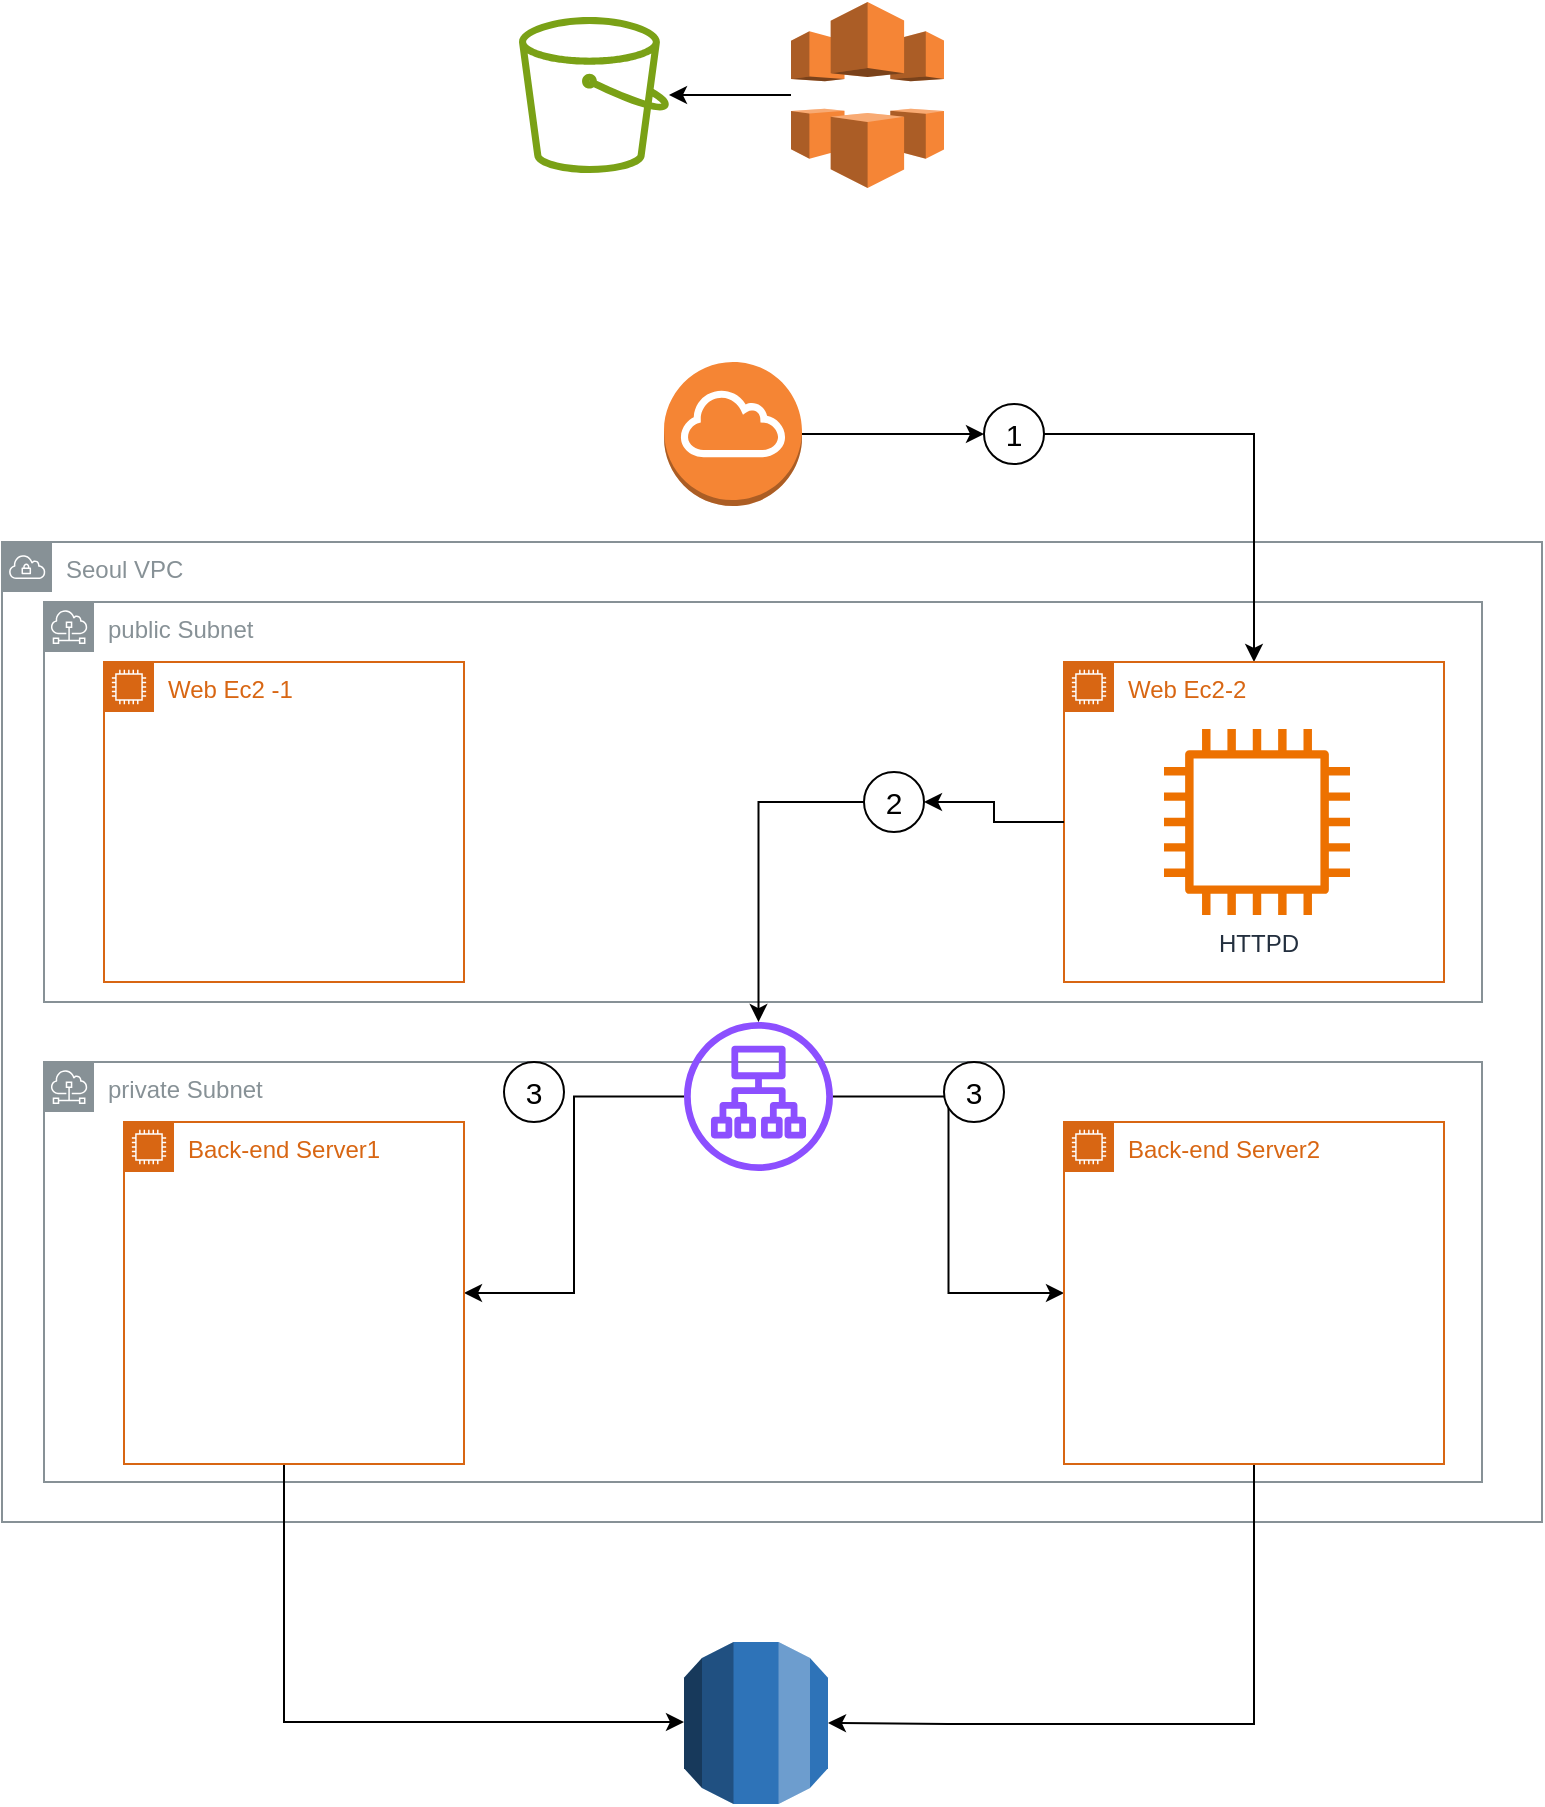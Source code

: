 <mxfile version="24.7.8">
  <diagram name="페이지-1" id="gEjbSBtVTCQcQ6EyD5Wo">
    <mxGraphModel dx="1036" dy="1775" grid="1" gridSize="10" guides="1" tooltips="1" connect="1" arrows="1" fold="1" page="1" pageScale="1" pageWidth="827" pageHeight="1169" math="0" shadow="0">
      <root>
        <mxCell id="0" />
        <mxCell id="1" parent="0" />
        <mxCell id="YralpBAGlCa2LgMJEP6P-31" value="public Subnet" style="sketch=0;outlineConnect=0;gradientColor=none;html=1;whiteSpace=wrap;fontSize=12;fontStyle=0;shape=mxgraph.aws4.group;grIcon=mxgraph.aws4.group_subnet;strokeColor=#879196;fillColor=none;verticalAlign=top;align=left;spacingLeft=30;fontColor=#879196;dashed=0;" parent="1" vertex="1">
          <mxGeometry x="50" y="50" width="719" height="200" as="geometry" />
        </mxCell>
        <mxCell id="YralpBAGlCa2LgMJEP6P-1" value="Seoul VPC" style="sketch=0;outlineConnect=0;gradientColor=none;html=1;whiteSpace=wrap;fontSize=12;fontStyle=0;shape=mxgraph.aws4.group;grIcon=mxgraph.aws4.group_vpc;strokeColor=#879196;fillColor=none;verticalAlign=top;align=left;spacingLeft=30;fontColor=#879196;dashed=0;" parent="1" vertex="1">
          <mxGeometry x="29" y="20" width="770" height="490" as="geometry" />
        </mxCell>
        <mxCell id="YralpBAGlCa2LgMJEP6P-32" value="private Subnet" style="sketch=0;outlineConnect=0;gradientColor=none;html=1;whiteSpace=wrap;fontSize=12;fontStyle=0;shape=mxgraph.aws4.group;grIcon=mxgraph.aws4.group_subnet;strokeColor=#879196;fillColor=none;verticalAlign=top;align=left;spacingLeft=30;fontColor=#879196;dashed=0;" parent="1" vertex="1">
          <mxGeometry x="50" y="280" width="719" height="210" as="geometry" />
        </mxCell>
        <mxCell id="YralpBAGlCa2LgMJEP6P-4" style="edgeStyle=orthogonalEdgeStyle;rounded=0;orthogonalLoop=1;jettySize=auto;html=1;exitX=1;exitY=0.5;exitDx=0;exitDy=0;exitPerimeter=0;" parent="1" source="YralpBAGlCa2LgMJEP6P-5" target="YralpBAGlCa2LgMJEP6P-3" edge="1">
          <mxGeometry relative="1" as="geometry" />
        </mxCell>
        <mxCell id="YralpBAGlCa2LgMJEP6P-2" value="" style="outlineConnect=0;dashed=0;verticalLabelPosition=bottom;verticalAlign=top;align=center;html=1;shape=mxgraph.aws3.internet_gateway;fillColor=#F58534;gradientColor=none;" parent="1" vertex="1">
          <mxGeometry x="360" y="-70" width="69" height="72" as="geometry" />
        </mxCell>
        <mxCell id="YralpBAGlCa2LgMJEP6P-19" value="" style="edgeStyle=orthogonalEdgeStyle;rounded=0;orthogonalLoop=1;jettySize=auto;html=1;" parent="1" source="YralpBAGlCa2LgMJEP6P-21" target="YralpBAGlCa2LgMJEP6P-7" edge="1">
          <mxGeometry relative="1" as="geometry" />
        </mxCell>
        <mxCell id="YralpBAGlCa2LgMJEP6P-3" value="Web Ec2-2" style="points=[[0,0],[0.25,0],[0.5,0],[0.75,0],[1,0],[1,0.25],[1,0.5],[1,0.75],[1,1],[0.75,1],[0.5,1],[0.25,1],[0,1],[0,0.75],[0,0.5],[0,0.25]];outlineConnect=0;gradientColor=none;html=1;whiteSpace=wrap;fontSize=12;fontStyle=0;container=0;pointerEvents=0;collapsible=0;recursiveResize=0;shape=mxgraph.aws4.group;grIcon=mxgraph.aws4.group_ec2_instance_contents;strokeColor=#D86613;fillColor=none;verticalAlign=top;align=left;spacingLeft=30;fontColor=#D86613;dashed=0;" parent="1" vertex="1">
          <mxGeometry x="560" y="80" width="190" height="160" as="geometry" />
        </mxCell>
        <mxCell id="YralpBAGlCa2LgMJEP6P-12" value="" style="edgeStyle=orthogonalEdgeStyle;rounded=0;orthogonalLoop=1;jettySize=auto;html=1;entryX=1;entryY=0.5;entryDx=0;entryDy=0;" parent="1" source="YralpBAGlCa2LgMJEP6P-7" target="YralpBAGlCa2LgMJEP6P-8" edge="1">
          <mxGeometry relative="1" as="geometry">
            <mxPoint x="404.5" y="368" as="targetPoint" />
          </mxGeometry>
        </mxCell>
        <mxCell id="YralpBAGlCa2LgMJEP6P-17" style="edgeStyle=orthogonalEdgeStyle;rounded=0;orthogonalLoop=1;jettySize=auto;html=1;entryX=0;entryY=0.5;entryDx=0;entryDy=0;" parent="1" source="YralpBAGlCa2LgMJEP6P-7" target="YralpBAGlCa2LgMJEP6P-9" edge="1">
          <mxGeometry relative="1" as="geometry" />
        </mxCell>
        <mxCell id="YralpBAGlCa2LgMJEP6P-7" value="" style="sketch=0;outlineConnect=0;fontColor=#232F3E;gradientColor=none;fillColor=#8C4FFF;strokeColor=none;dashed=0;verticalLabelPosition=bottom;verticalAlign=top;align=center;html=1;fontSize=12;fontStyle=0;aspect=fixed;pointerEvents=1;shape=mxgraph.aws4.application_load_balancer;" parent="1" vertex="1">
          <mxGeometry x="370" y="260" width="74.5" height="74.5" as="geometry" />
        </mxCell>
        <mxCell id="YralpBAGlCa2LgMJEP6P-28" value="" style="edgeStyle=orthogonalEdgeStyle;rounded=0;orthogonalLoop=1;jettySize=auto;html=1;" parent="1" source="YralpBAGlCa2LgMJEP6P-8" target="YralpBAGlCa2LgMJEP6P-25" edge="1">
          <mxGeometry relative="1" as="geometry">
            <mxPoint x="370" y="590" as="targetPoint" />
            <Array as="points">
              <mxPoint x="170" y="610" />
            </Array>
          </mxGeometry>
        </mxCell>
        <mxCell id="YralpBAGlCa2LgMJEP6P-8" value="Back-end Server1" style="points=[[0,0],[0.25,0],[0.5,0],[0.75,0],[1,0],[1,0.25],[1,0.5],[1,0.75],[1,1],[0.75,1],[0.5,1],[0.25,1],[0,1],[0,0.75],[0,0.5],[0,0.25]];outlineConnect=0;gradientColor=none;html=1;whiteSpace=wrap;fontSize=12;fontStyle=0;container=1;pointerEvents=0;collapsible=0;recursiveResize=0;shape=mxgraph.aws4.group;grIcon=mxgraph.aws4.group_ec2_instance_contents;strokeColor=#D86613;fillColor=none;verticalAlign=top;align=left;spacingLeft=30;fontColor=#D86613;dashed=0;" parent="1" vertex="1">
          <mxGeometry x="90" y="310" width="170" height="171" as="geometry" />
        </mxCell>
        <mxCell id="YralpBAGlCa2LgMJEP6P-30" value="" style="edgeStyle=orthogonalEdgeStyle;rounded=0;orthogonalLoop=1;jettySize=auto;html=1;entryX=1;entryY=0.5;entryDx=0;entryDy=0;entryPerimeter=0;" parent="1" source="YralpBAGlCa2LgMJEP6P-9" target="YralpBAGlCa2LgMJEP6P-25" edge="1">
          <mxGeometry relative="1" as="geometry">
            <mxPoint x="655" y="585.5" as="targetPoint" />
            <Array as="points">
              <mxPoint x="655" y="611" />
              <mxPoint x="502" y="611" />
            </Array>
          </mxGeometry>
        </mxCell>
        <mxCell id="YralpBAGlCa2LgMJEP6P-9" value="Back-end Server2" style="points=[[0,0],[0.25,0],[0.5,0],[0.75,0],[1,0],[1,0.25],[1,0.5],[1,0.75],[1,1],[0.75,1],[0.5,1],[0.25,1],[0,1],[0,0.75],[0,0.5],[0,0.25]];outlineConnect=0;gradientColor=none;html=1;whiteSpace=wrap;fontSize=12;fontStyle=0;container=1;pointerEvents=0;collapsible=0;recursiveResize=0;shape=mxgraph.aws4.group;grIcon=mxgraph.aws4.group_ec2_instance_contents;strokeColor=#D86613;fillColor=none;verticalAlign=top;align=left;spacingLeft=30;fontColor=#D86613;dashed=0;" parent="1" vertex="1">
          <mxGeometry x="560" y="310" width="190" height="171" as="geometry" />
        </mxCell>
        <mxCell id="YralpBAGlCa2LgMJEP6P-20" value="" style="edgeStyle=orthogonalEdgeStyle;rounded=0;orthogonalLoop=1;jettySize=auto;html=1;exitX=1;exitY=0.5;exitDx=0;exitDy=0;exitPerimeter=0;" parent="1" source="YralpBAGlCa2LgMJEP6P-2" target="YralpBAGlCa2LgMJEP6P-5" edge="1">
          <mxGeometry relative="1" as="geometry">
            <mxPoint x="429" y="-34" as="sourcePoint" />
            <mxPoint x="655" y="60" as="targetPoint" />
          </mxGeometry>
        </mxCell>
        <mxCell id="YralpBAGlCa2LgMJEP6P-5" value="&lt;font style=&quot;font-size: 15px;&quot;&gt;1&lt;/font&gt;" style="ellipse;whiteSpace=wrap;html=1;" parent="1" vertex="1">
          <mxGeometry x="520" y="-49" width="30" height="30" as="geometry" />
        </mxCell>
        <mxCell id="YralpBAGlCa2LgMJEP6P-22" value="" style="edgeStyle=orthogonalEdgeStyle;rounded=0;orthogonalLoop=1;jettySize=auto;html=1;" parent="1" source="YralpBAGlCa2LgMJEP6P-3" target="YralpBAGlCa2LgMJEP6P-21" edge="1">
          <mxGeometry relative="1" as="geometry">
            <mxPoint x="560" y="150" as="sourcePoint" />
            <mxPoint x="407" y="260" as="targetPoint" />
          </mxGeometry>
        </mxCell>
        <mxCell id="YralpBAGlCa2LgMJEP6P-21" value="&lt;font style=&quot;font-size: 15px;&quot;&gt;2&lt;/font&gt;" style="ellipse;whiteSpace=wrap;html=1;" parent="1" vertex="1">
          <mxGeometry x="460" y="135" width="30" height="30" as="geometry" />
        </mxCell>
        <mxCell id="YralpBAGlCa2LgMJEP6P-23" value="&lt;font style=&quot;font-size: 15px;&quot;&gt;3&lt;/font&gt;" style="ellipse;whiteSpace=wrap;html=1;" parent="1" vertex="1">
          <mxGeometry x="280" y="280" width="30" height="30" as="geometry" />
        </mxCell>
        <mxCell id="YralpBAGlCa2LgMJEP6P-24" value="&lt;font style=&quot;font-size: 15px;&quot;&gt;3&lt;/font&gt;" style="ellipse;whiteSpace=wrap;html=1;" parent="1" vertex="1">
          <mxGeometry x="500" y="280" width="30" height="30" as="geometry" />
        </mxCell>
        <mxCell id="YralpBAGlCa2LgMJEP6P-25" value="" style="outlineConnect=0;dashed=0;verticalLabelPosition=bottom;verticalAlign=top;align=center;html=1;shape=mxgraph.aws3.rds;fillColor=#2E73B8;gradientColor=none;" parent="1" vertex="1">
          <mxGeometry x="370" y="570" width="72" height="81" as="geometry" />
        </mxCell>
        <mxCell id="YralpBAGlCa2LgMJEP6P-35" value="" style="sketch=0;outlineConnect=0;fontColor=#232F3E;gradientColor=none;fillColor=#7AA116;strokeColor=none;dashed=0;verticalLabelPosition=bottom;verticalAlign=top;align=center;html=1;fontSize=12;fontStyle=0;aspect=fixed;pointerEvents=1;shape=mxgraph.aws4.bucket;" parent="1" vertex="1">
          <mxGeometry x="287.5" y="-242.5" width="75" height="78" as="geometry" />
        </mxCell>
        <mxCell id="YralpBAGlCa2LgMJEP6P-37" value="" style="edgeStyle=orthogonalEdgeStyle;rounded=0;orthogonalLoop=1;jettySize=auto;html=1;" parent="1" source="YralpBAGlCa2LgMJEP6P-36" target="YralpBAGlCa2LgMJEP6P-35" edge="1">
          <mxGeometry relative="1" as="geometry" />
        </mxCell>
        <mxCell id="YralpBAGlCa2LgMJEP6P-36" value="" style="outlineConnect=0;dashed=0;verticalLabelPosition=bottom;verticalAlign=top;align=center;html=1;shape=mxgraph.aws3.cloudfront;fillColor=#F58536;gradientColor=none;" parent="1" vertex="1">
          <mxGeometry x="423.5" y="-250" width="76.5" height="93" as="geometry" />
        </mxCell>
        <mxCell id="ZmNrQ0h_bJ6r8ZYNAnl4-1" value="Web Ec2 -1" style="points=[[0,0],[0.25,0],[0.5,0],[0.75,0],[1,0],[1,0.25],[1,0.5],[1,0.75],[1,1],[0.75,1],[0.5,1],[0.25,1],[0,1],[0,0.75],[0,0.5],[0,0.25]];outlineConnect=0;gradientColor=none;html=1;whiteSpace=wrap;fontSize=12;fontStyle=0;container=1;pointerEvents=0;collapsible=0;recursiveResize=0;shape=mxgraph.aws4.group;grIcon=mxgraph.aws4.group_ec2_instance_contents;strokeColor=#D86613;fillColor=none;verticalAlign=top;align=left;spacingLeft=30;fontColor=#D86613;dashed=0;" vertex="1" parent="1">
          <mxGeometry x="80" y="80" width="180" height="160" as="geometry" />
        </mxCell>
        <mxCell id="ZmNrQ0h_bJ6r8ZYNAnl4-4" value="HTTPD" style="sketch=0;outlineConnect=0;fontColor=#232F3E;gradientColor=none;fillColor=#ED7100;strokeColor=none;dashed=0;verticalLabelPosition=bottom;verticalAlign=top;align=center;html=1;fontSize=12;fontStyle=0;aspect=fixed;pointerEvents=1;shape=mxgraph.aws4.instance2;" vertex="1" parent="1">
          <mxGeometry x="610" y="113.5" width="93" height="93" as="geometry" />
        </mxCell>
      </root>
    </mxGraphModel>
  </diagram>
</mxfile>

